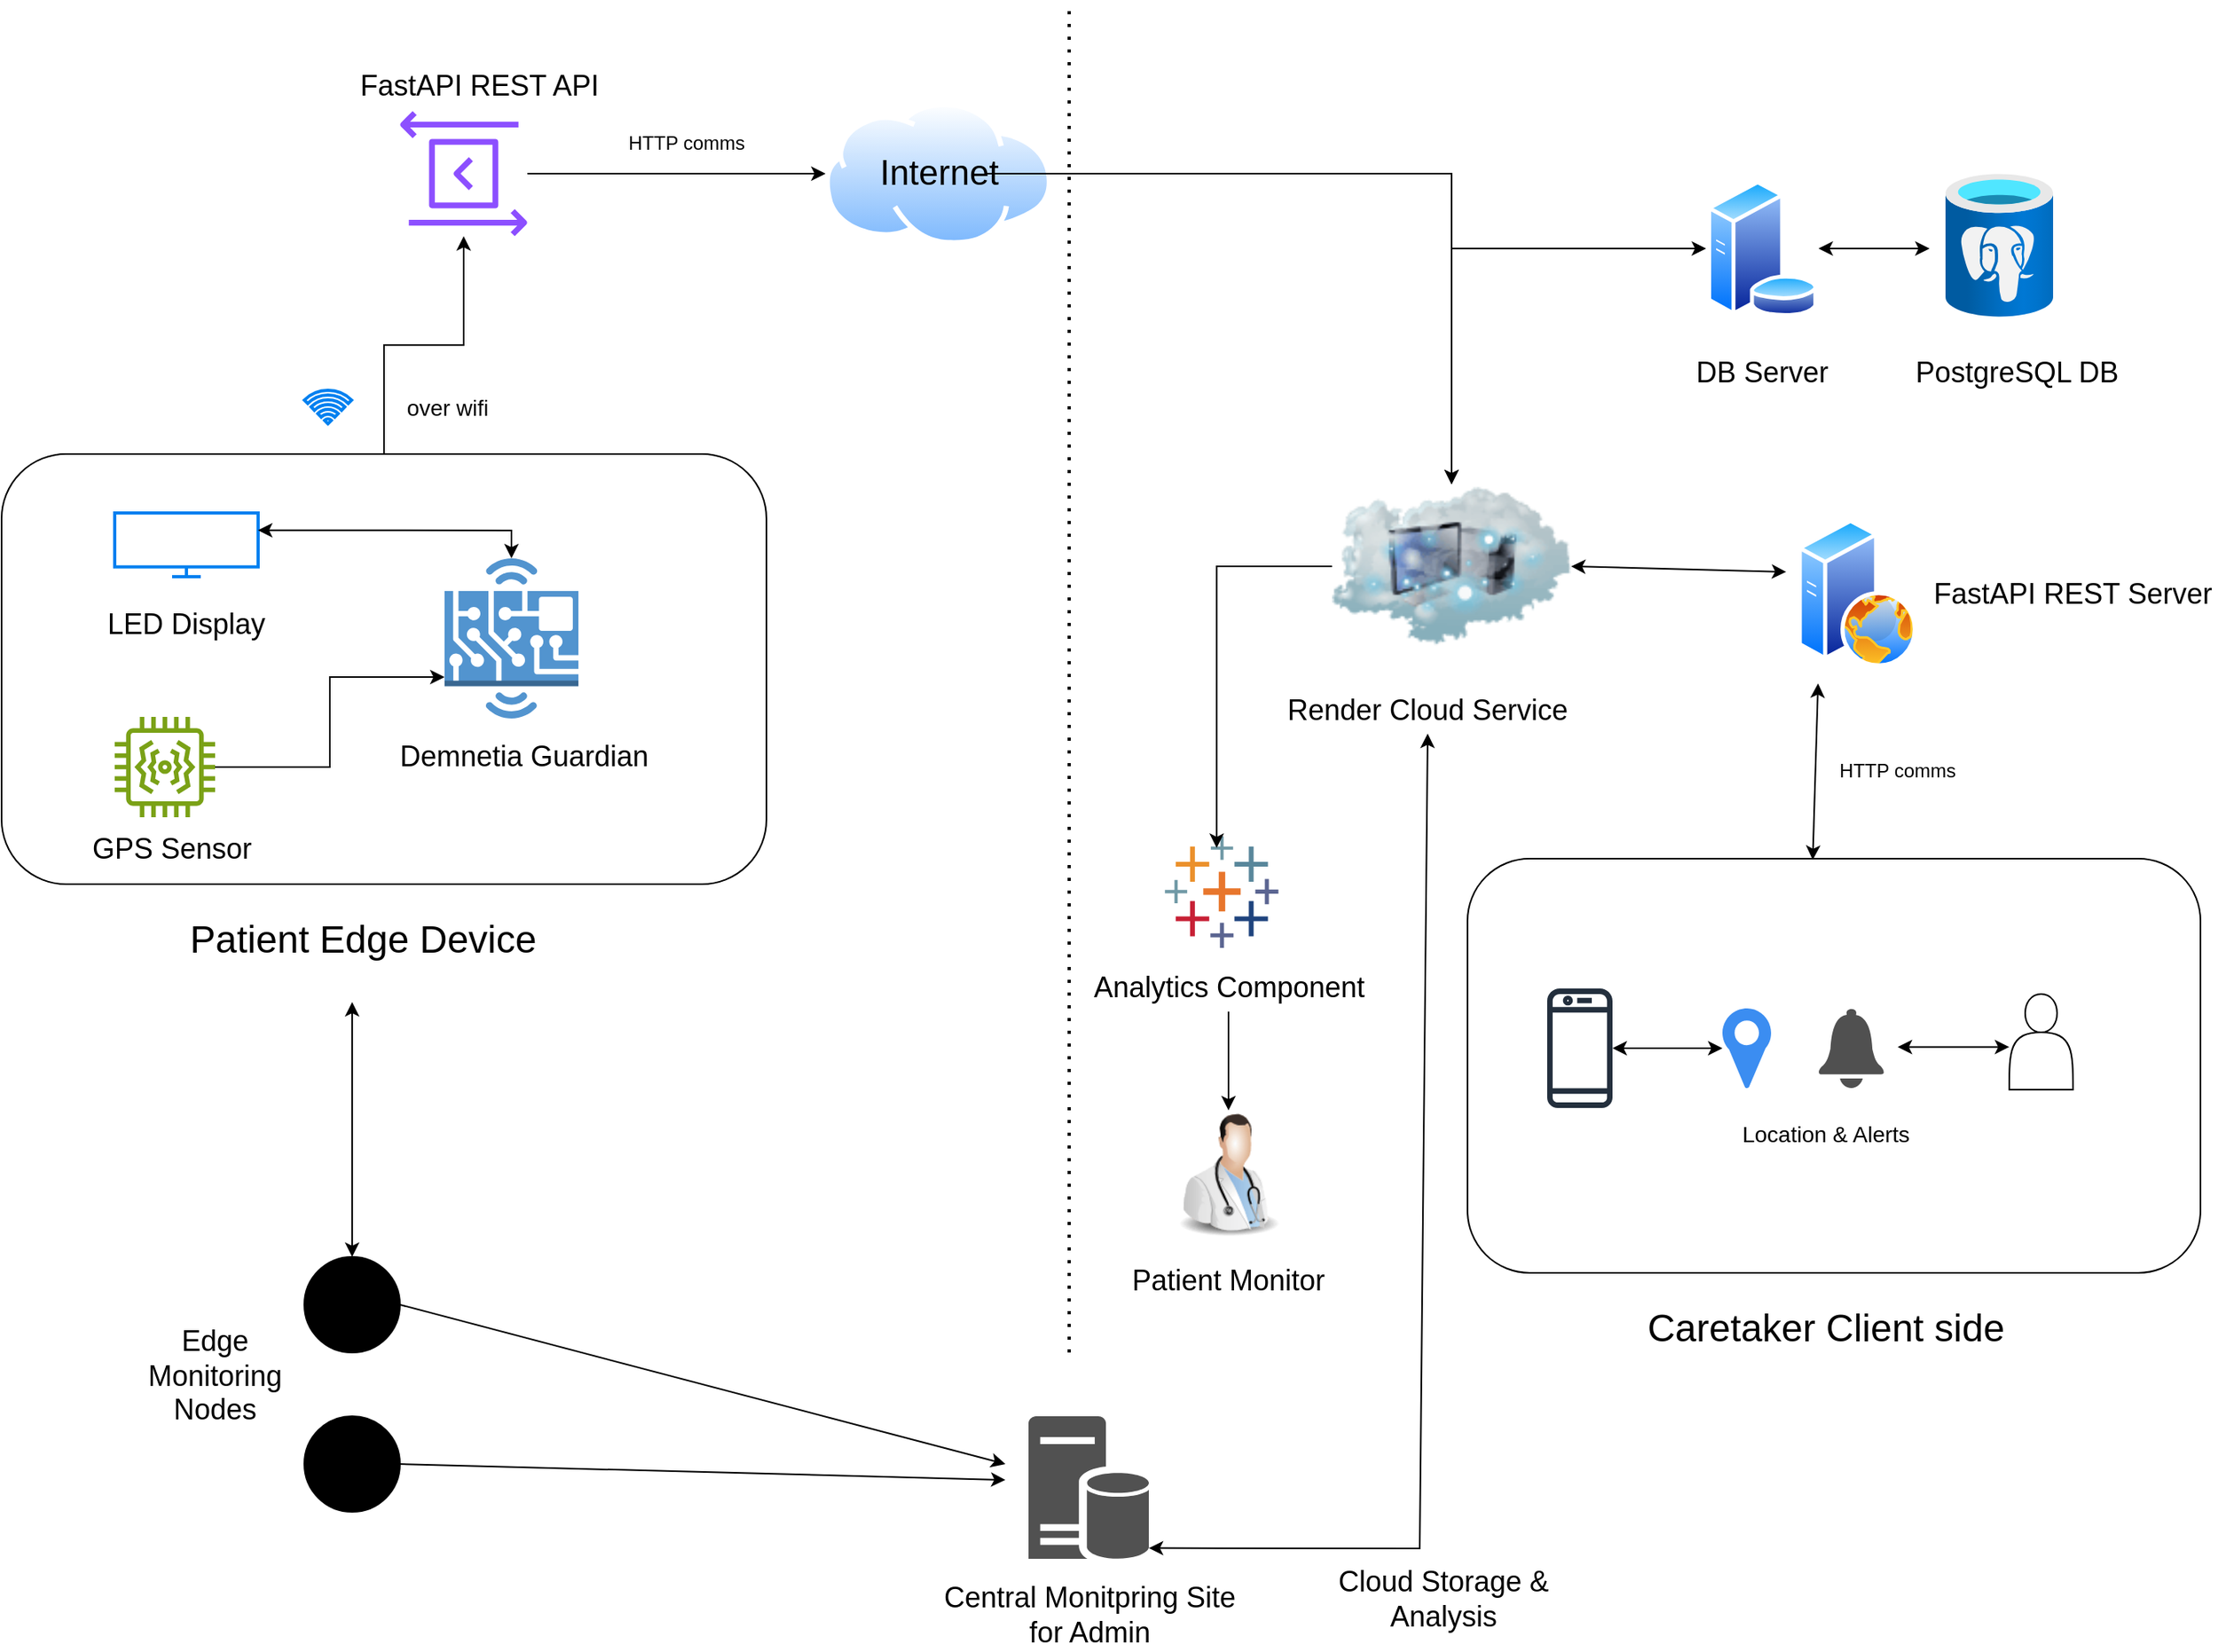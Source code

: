 <mxfile version="24.2.2" type="device">
  <diagram id="2f404044-711c-603c-8f00-f6bb4c023d3c" name="Page-1">
    <mxGraphModel dx="3427" dy="1035" grid="1" gridSize="10" guides="1" tooltips="1" connect="1" arrows="1" fold="1" page="1" pageScale="1" pageWidth="1169" pageHeight="827" background="none" math="0" shadow="0">
      <root>
        <mxCell id="0" />
        <mxCell id="1" parent="0" />
        <mxCell id="ATVPQ-0Seo1s80Umxvkz-62" value="" style="image;aspect=fixed;html=1;points=[];align=center;fontSize=12;image=img/lib/azure2/databases/Azure_Database_PostgreSQL_Server.svg;" vertex="1" parent="1">
          <mxGeometry x="970" y="150" width="67.5" height="90" as="geometry" />
        </mxCell>
        <mxCell id="ATVPQ-0Seo1s80Umxvkz-66" value="&lt;font style=&quot;font-size: 18px;&quot;&gt;PostgreSQL DB&lt;/font&gt;" style="text;html=1;align=center;verticalAlign=middle;whiteSpace=wrap;rounded=0;" vertex="1" parent="1">
          <mxGeometry x="940" y="260" width="150" height="30" as="geometry" />
        </mxCell>
        <mxCell id="ATVPQ-0Seo1s80Umxvkz-67" value="" style="image;aspect=fixed;perimeter=ellipsePerimeter;html=1;align=center;shadow=0;dashed=0;spacingTop=3;image=img/lib/active_directory/database_server.svg;" vertex="1" parent="1">
          <mxGeometry x="819.74" y="154" width="70.52" height="86" as="geometry" />
        </mxCell>
        <mxCell id="ATVPQ-0Seo1s80Umxvkz-68" value="" style="image;html=1;image=img/lib/clip_art/networking/Cloud_Computer_128x128.png" vertex="1" parent="1">
          <mxGeometry x="585" y="345" width="150" height="103" as="geometry" />
        </mxCell>
        <mxCell id="ATVPQ-0Seo1s80Umxvkz-69" value="&lt;font style=&quot;font-size: 18px;&quot;&gt;Render Cloud Service&lt;/font&gt;" style="text;html=1;align=center;verticalAlign=middle;whiteSpace=wrap;rounded=0;" vertex="1" parent="1">
          <mxGeometry x="540" y="471.5" width="210" height="30" as="geometry" />
        </mxCell>
        <mxCell id="ATVPQ-0Seo1s80Umxvkz-70" value="&lt;font style=&quot;font-size: 18px;&quot;&gt;DB Server&lt;/font&gt;" style="text;html=1;align=center;verticalAlign=middle;whiteSpace=wrap;rounded=0;" vertex="1" parent="1">
          <mxGeometry x="780" y="260" width="150" height="30" as="geometry" />
        </mxCell>
        <mxCell id="ATVPQ-0Seo1s80Umxvkz-95" style="edgeStyle=orthogonalEdgeStyle;rounded=0;orthogonalLoop=1;jettySize=auto;html=1;" edge="1" parent="1" source="ATVPQ-0Seo1s80Umxvkz-71">
          <mxGeometry relative="1" as="geometry">
            <mxPoint x="267.14" y="150" as="targetPoint" />
          </mxGeometry>
        </mxCell>
        <mxCell id="ATVPQ-0Seo1s80Umxvkz-71" value="" style="sketch=0;outlineConnect=0;fontColor=#232F3E;gradientColor=none;fillColor=#8C4FFF;strokeColor=none;dashed=0;verticalLabelPosition=bottom;verticalAlign=top;align=center;html=1;fontSize=12;fontStyle=0;aspect=fixed;pointerEvents=1;shape=mxgraph.aws4.data_exchange_for_apis;" vertex="1" parent="1">
          <mxGeometry y="110" width="80" height="80" as="geometry" />
        </mxCell>
        <mxCell id="ATVPQ-0Seo1s80Umxvkz-94" style="edgeStyle=orthogonalEdgeStyle;rounded=0;orthogonalLoop=1;jettySize=auto;html=1;exitX=0.5;exitY=0;exitDx=0;exitDy=0;" edge="1" parent="1" source="ATVPQ-0Seo1s80Umxvkz-77" target="ATVPQ-0Seo1s80Umxvkz-71">
          <mxGeometry relative="1" as="geometry" />
        </mxCell>
        <mxCell id="ATVPQ-0Seo1s80Umxvkz-77" value="" style="rounded=1;whiteSpace=wrap;html=1;" vertex="1" parent="1">
          <mxGeometry x="-250" y="326" width="480" height="270" as="geometry" />
        </mxCell>
        <mxCell id="ATVPQ-0Seo1s80Umxvkz-101" style="edgeStyle=orthogonalEdgeStyle;rounded=0;orthogonalLoop=1;jettySize=auto;html=1;" edge="1" parent="1" source="ATVPQ-0Seo1s80Umxvkz-78" target="ATVPQ-0Seo1s80Umxvkz-79">
          <mxGeometry relative="1" as="geometry">
            <Array as="points">
              <mxPoint x="-44" y="523" />
              <mxPoint x="-44" y="466" />
            </Array>
          </mxGeometry>
        </mxCell>
        <mxCell id="ATVPQ-0Seo1s80Umxvkz-78" value="" style="sketch=0;outlineConnect=0;fontColor=#232F3E;gradientColor=none;fillColor=#7AA116;strokeColor=none;dashed=0;verticalLabelPosition=bottom;verticalAlign=top;align=center;html=1;fontSize=12;fontStyle=0;aspect=fixed;pointerEvents=1;shape=mxgraph.aws4.iot_thing_vibration_sensor;" vertex="1" parent="1">
          <mxGeometry x="-179" y="491" width="63" height="63" as="geometry" />
        </mxCell>
        <mxCell id="ATVPQ-0Seo1s80Umxvkz-79" value="" style="outlineConnect=0;dashed=0;verticalLabelPosition=bottom;verticalAlign=top;align=center;html=1;shape=mxgraph.aws3.hardware_board;fillColor=#5294CF;gradientColor=none;" vertex="1" parent="1">
          <mxGeometry x="28" y="391.5" width="84" height="100.5" as="geometry" />
        </mxCell>
        <mxCell id="ATVPQ-0Seo1s80Umxvkz-80" value="&lt;font style=&quot;font-size: 18px;&quot;&gt;Demnetia Guardian&lt;/font&gt;&lt;div&gt;&lt;br&gt;&lt;/div&gt;" style="text;html=1;align=center;verticalAlign=middle;whiteSpace=wrap;rounded=0;" vertex="1" parent="1">
          <mxGeometry x="-12" y="507.5" width="180" height="30" as="geometry" />
        </mxCell>
        <mxCell id="ATVPQ-0Seo1s80Umxvkz-81" value="" style="html=1;verticalLabelPosition=bottom;align=center;labelBackgroundColor=#ffffff;verticalAlign=top;strokeWidth=2;strokeColor=#0080F0;shadow=0;dashed=0;shape=mxgraph.ios7.icons.monitor;" vertex="1" parent="1">
          <mxGeometry x="-179" y="363" width="90" height="40" as="geometry" />
        </mxCell>
        <mxCell id="ATVPQ-0Seo1s80Umxvkz-82" value="&lt;span style=&quot;font-size: 18px;&quot;&gt;LED Display&lt;/span&gt;" style="text;html=1;align=center;verticalAlign=middle;whiteSpace=wrap;rounded=0;" vertex="1" parent="1">
          <mxGeometry x="-188" y="417.5" width="108" height="30" as="geometry" />
        </mxCell>
        <mxCell id="ATVPQ-0Seo1s80Umxvkz-83" value="&lt;font style=&quot;font-size: 18px;&quot;&gt;GPS Sensor&lt;/font&gt;&lt;div&gt;&lt;br&gt;&lt;/div&gt;" style="text;html=1;align=center;verticalAlign=middle;whiteSpace=wrap;rounded=0;" vertex="1" parent="1">
          <mxGeometry x="-197" y="566" width="108" height="30" as="geometry" />
        </mxCell>
        <mxCell id="ATVPQ-0Seo1s80Umxvkz-84" value="&lt;font style=&quot;font-size: 24px;&quot;&gt;Patient Edge Device&lt;/font&gt;" style="text;html=1;align=center;verticalAlign=middle;whiteSpace=wrap;rounded=0;" vertex="1" parent="1">
          <mxGeometry x="-158" y="616" width="270" height="30" as="geometry" />
        </mxCell>
        <mxCell id="ATVPQ-0Seo1s80Umxvkz-85" value="" style="rounded=1;whiteSpace=wrap;html=1;" vertex="1" parent="1">
          <mxGeometry x="670" y="580" width="460" height="260" as="geometry" />
        </mxCell>
        <mxCell id="ATVPQ-0Seo1s80Umxvkz-86" value="" style="image;aspect=fixed;perimeter=ellipsePerimeter;html=1;align=center;shadow=0;dashed=0;spacingTop=3;image=img/lib/active_directory/internet_cloud.svg;" vertex="1" parent="1">
          <mxGeometry x="266.42" y="105" width="142.86" height="90" as="geometry" />
        </mxCell>
        <mxCell id="ATVPQ-0Seo1s80Umxvkz-96" style="edgeStyle=orthogonalEdgeStyle;rounded=0;orthogonalLoop=1;jettySize=auto;html=1;entryX=0.5;entryY=0;entryDx=0;entryDy=0;" edge="1" parent="1" source="ATVPQ-0Seo1s80Umxvkz-87" target="ATVPQ-0Seo1s80Umxvkz-68">
          <mxGeometry relative="1" as="geometry" />
        </mxCell>
        <mxCell id="ATVPQ-0Seo1s80Umxvkz-87" value="&lt;font style=&quot;font-size: 22px;&quot;&gt;Internet&lt;/font&gt;" style="text;html=1;align=center;verticalAlign=middle;whiteSpace=wrap;rounded=0;" vertex="1" parent="1">
          <mxGeometry x="308.57" y="135" width="58.57" height="30" as="geometry" />
        </mxCell>
        <mxCell id="ATVPQ-0Seo1s80Umxvkz-88" value="&lt;font style=&quot;font-size: 24px;&quot;&gt;Caretaker Client side&lt;/font&gt;" style="text;html=1;align=center;verticalAlign=middle;whiteSpace=wrap;rounded=0;" vertex="1" parent="1">
          <mxGeometry x="770" y="860" width="250" height="30" as="geometry" />
        </mxCell>
        <mxCell id="ATVPQ-0Seo1s80Umxvkz-89" value="" style="sketch=0;outlineConnect=0;fontColor=#232F3E;gradientColor=none;fillColor=#232F3D;strokeColor=none;dashed=0;verticalLabelPosition=bottom;verticalAlign=top;align=center;html=1;fontSize=12;fontStyle=0;aspect=fixed;pointerEvents=1;shape=mxgraph.aws4.mobile_client;" vertex="1" parent="1">
          <mxGeometry x="720" y="660" width="41" height="78" as="geometry" />
        </mxCell>
        <mxCell id="ATVPQ-0Seo1s80Umxvkz-90" value="" style="image;aspect=fixed;perimeter=ellipsePerimeter;html=1;align=center;shadow=0;dashed=0;spacingTop=3;image=img/lib/active_directory/web_server.svg;" vertex="1" parent="1">
          <mxGeometry x="877.2" y="366.5" width="74.8" height="93.5" as="geometry" />
        </mxCell>
        <mxCell id="ATVPQ-0Seo1s80Umxvkz-91" value="" style="sketch=0;html=1;aspect=fixed;strokeColor=none;shadow=0;fillColor=#3B8DF1;verticalAlign=top;labelPosition=center;verticalLabelPosition=bottom;shape=mxgraph.gcp2.maps_api" vertex="1" parent="1">
          <mxGeometry x="830" y="674" width="30.5" height="50" as="geometry" />
        </mxCell>
        <mxCell id="ATVPQ-0Seo1s80Umxvkz-92" value="" style="sketch=0;pointerEvents=1;shadow=0;dashed=0;html=1;strokeColor=none;labelPosition=center;verticalLabelPosition=bottom;verticalAlign=top;align=center;fillColor=#505050;shape=mxgraph.mscae.oms.alerts" vertex="1" parent="1">
          <mxGeometry x="890.26" y="674" width="41" height="50" as="geometry" />
        </mxCell>
        <mxCell id="ATVPQ-0Seo1s80Umxvkz-93" value="" style="shape=actor;whiteSpace=wrap;html=1;" vertex="1" parent="1">
          <mxGeometry x="1010" y="665" width="40" height="60" as="geometry" />
        </mxCell>
        <mxCell id="ATVPQ-0Seo1s80Umxvkz-105" value="&lt;font style=&quot;font-size: 18px;&quot;&gt;FastAPI REST API&lt;/font&gt;" style="text;html=1;align=center;verticalAlign=middle;whiteSpace=wrap;rounded=0;" vertex="1" parent="1">
          <mxGeometry x="-40" y="80" width="180" height="30" as="geometry" />
        </mxCell>
        <mxCell id="ATVPQ-0Seo1s80Umxvkz-106" value="&lt;font style=&quot;font-size: 18px;&quot;&gt;FastAPI REST Server&lt;/font&gt;" style="text;html=1;align=center;verticalAlign=middle;whiteSpace=wrap;rounded=0;" vertex="1" parent="1">
          <mxGeometry x="960" y="399" width="180" height="30" as="geometry" />
        </mxCell>
        <mxCell id="ATVPQ-0Seo1s80Umxvkz-107" value="" style="endArrow=classic;startArrow=classic;html=1;rounded=0;exitX=1;exitY=0.5;exitDx=0;exitDy=0;" edge="1" parent="1" source="ATVPQ-0Seo1s80Umxvkz-67">
          <mxGeometry width="50" height="50" relative="1" as="geometry">
            <mxPoint x="830" y="430" as="sourcePoint" />
            <mxPoint x="960" y="197" as="targetPoint" />
          </mxGeometry>
        </mxCell>
        <mxCell id="ATVPQ-0Seo1s80Umxvkz-108" value="" style="endArrow=classic;startArrow=classic;html=1;rounded=0;exitX=0.5;exitY=0;exitDx=0;exitDy=0;entryX=0;entryY=0.5;entryDx=0;entryDy=0;" edge="1" parent="1" source="ATVPQ-0Seo1s80Umxvkz-68" target="ATVPQ-0Seo1s80Umxvkz-67">
          <mxGeometry width="50" height="50" relative="1" as="geometry">
            <mxPoint x="830" y="430" as="sourcePoint" />
            <mxPoint x="880" y="380" as="targetPoint" />
            <Array as="points">
              <mxPoint x="660" y="197" />
            </Array>
          </mxGeometry>
        </mxCell>
        <mxCell id="ATVPQ-0Seo1s80Umxvkz-109" value="" style="endArrow=classic;startArrow=classic;html=1;rounded=0;exitX=1;exitY=0.5;exitDx=0;exitDy=0;" edge="1" parent="1" source="ATVPQ-0Seo1s80Umxvkz-68">
          <mxGeometry width="50" height="50" relative="1" as="geometry">
            <mxPoint x="830" y="430" as="sourcePoint" />
            <mxPoint x="870" y="400" as="targetPoint" />
          </mxGeometry>
        </mxCell>
        <mxCell id="ATVPQ-0Seo1s80Umxvkz-110" value="" style="endArrow=classic;startArrow=classic;html=1;rounded=0;exitX=0.471;exitY=0.003;exitDx=0;exitDy=0;exitPerimeter=0;" edge="1" parent="1" source="ATVPQ-0Seo1s80Umxvkz-85">
          <mxGeometry width="50" height="50" relative="1" as="geometry">
            <mxPoint x="830" y="430" as="sourcePoint" />
            <mxPoint x="890" y="470" as="targetPoint" />
          </mxGeometry>
        </mxCell>
        <mxCell id="ATVPQ-0Seo1s80Umxvkz-111" value="" style="endArrow=classic;startArrow=classic;html=1;rounded=0;" edge="1" parent="1" source="ATVPQ-0Seo1s80Umxvkz-89" target="ATVPQ-0Seo1s80Umxvkz-91">
          <mxGeometry width="50" height="50" relative="1" as="geometry">
            <mxPoint x="830" y="530" as="sourcePoint" />
            <mxPoint x="880" y="480" as="targetPoint" />
          </mxGeometry>
        </mxCell>
        <mxCell id="ATVPQ-0Seo1s80Umxvkz-112" value="" style="endArrow=classic;startArrow=classic;html=1;rounded=0;entryX=0;entryY=0.75;entryDx=0;entryDy=0;" edge="1" parent="1">
          <mxGeometry width="50" height="50" relative="1" as="geometry">
            <mxPoint x="940" y="698.23" as="sourcePoint" />
            <mxPoint x="1010" y="698.23" as="targetPoint" />
          </mxGeometry>
        </mxCell>
        <mxCell id="ATVPQ-0Seo1s80Umxvkz-114" value="" style="endArrow=classic;startArrow=classic;html=1;rounded=0;exitX=0.999;exitY=0.271;exitDx=0;exitDy=0;exitPerimeter=0;entryX=0.5;entryY=0;entryDx=0;entryDy=0;entryPerimeter=0;" edge="1" parent="1" source="ATVPQ-0Seo1s80Umxvkz-81" target="ATVPQ-0Seo1s80Umxvkz-79">
          <mxGeometry width="50" height="50" relative="1" as="geometry">
            <mxPoint x="360" y="456" as="sourcePoint" />
            <mxPoint x="410" y="406" as="targetPoint" />
            <Array as="points">
              <mxPoint x="70" y="374" />
            </Array>
          </mxGeometry>
        </mxCell>
        <mxCell id="ATVPQ-0Seo1s80Umxvkz-115" value="&lt;font style=&quot;font-size: 14px;&quot;&gt;Location &amp;amp; Alerts&lt;/font&gt;" style="text;html=1;align=center;verticalAlign=middle;whiteSpace=wrap;rounded=0;" vertex="1" parent="1">
          <mxGeometry x="840" y="738" width="110" height="30" as="geometry" />
        </mxCell>
        <mxCell id="ATVPQ-0Seo1s80Umxvkz-116" value="HTTP comms" style="text;html=1;align=center;verticalAlign=middle;whiteSpace=wrap;rounded=0;" vertex="1" parent="1">
          <mxGeometry x="130" y="116" width="100" height="30" as="geometry" />
        </mxCell>
        <mxCell id="ATVPQ-0Seo1s80Umxvkz-117" value="HTTP comms" style="text;html=1;align=center;verticalAlign=middle;whiteSpace=wrap;rounded=0;" vertex="1" parent="1">
          <mxGeometry x="890.26" y="510" width="100" height="30" as="geometry" />
        </mxCell>
        <mxCell id="ATVPQ-0Seo1s80Umxvkz-118" value="" style="html=1;verticalLabelPosition=bottom;align=center;labelBackgroundColor=#ffffff;verticalAlign=top;strokeWidth=2;strokeColor=#0080F0;shadow=0;dashed=0;shape=mxgraph.ios7.icons.wifi;pointerEvents=1" vertex="1" parent="1">
          <mxGeometry x="-60" y="286" width="29.7" height="21" as="geometry" />
        </mxCell>
        <mxCell id="ATVPQ-0Seo1s80Umxvkz-119" value="&lt;font style=&quot;font-size: 14px;&quot;&gt;over wifi&lt;/font&gt;" style="text;html=1;align=center;verticalAlign=middle;whiteSpace=wrap;rounded=0;" vertex="1" parent="1">
          <mxGeometry y="281.5" width="60" height="30" as="geometry" />
        </mxCell>
        <mxCell id="ATVPQ-0Seo1s80Umxvkz-120" value="" style="endArrow=none;dashed=1;html=1;dashPattern=1 3;strokeWidth=2;rounded=0;" edge="1" parent="1">
          <mxGeometry width="50" height="50" relative="1" as="geometry">
            <mxPoint x="420" y="890.005" as="sourcePoint" />
            <mxPoint x="420" y="42.62" as="targetPoint" />
          </mxGeometry>
        </mxCell>
        <mxCell id="ATVPQ-0Seo1s80Umxvkz-121" value="" style="image;html=1;image=img/lib/clip_art/people/Doctor_Man_128x128.png" vertex="1" parent="1">
          <mxGeometry x="480" y="738" width="80" height="80" as="geometry" />
        </mxCell>
        <mxCell id="ATVPQ-0Seo1s80Umxvkz-122" value="" style="verticalLabelPosition=bottom;aspect=fixed;html=1;shape=mxgraph.salesforce.analytics;" vertex="1" parent="1">
          <mxGeometry x="480.0" y="566" width="71.43" height="70" as="geometry" />
        </mxCell>
        <mxCell id="ATVPQ-0Seo1s80Umxvkz-125" style="edgeStyle=orthogonalEdgeStyle;rounded=0;orthogonalLoop=1;jettySize=auto;html=1;exitX=0.5;exitY=1;exitDx=0;exitDy=0;entryX=0.5;entryY=0;entryDx=0;entryDy=0;" edge="1" parent="1" source="ATVPQ-0Seo1s80Umxvkz-123" target="ATVPQ-0Seo1s80Umxvkz-121">
          <mxGeometry relative="1" as="geometry" />
        </mxCell>
        <mxCell id="ATVPQ-0Seo1s80Umxvkz-123" value="&lt;font style=&quot;font-size: 18px;&quot;&gt;Analytics Component&lt;/font&gt;" style="text;html=1;align=center;verticalAlign=middle;whiteSpace=wrap;rounded=0;" vertex="1" parent="1">
          <mxGeometry x="432.5" y="646" width="175" height="30" as="geometry" />
        </mxCell>
        <mxCell id="ATVPQ-0Seo1s80Umxvkz-124" value="&lt;font style=&quot;font-size: 18px;&quot;&gt;Patient Monitor&lt;/font&gt;" style="text;html=1;align=center;verticalAlign=middle;whiteSpace=wrap;rounded=0;" vertex="1" parent="1">
          <mxGeometry x="450" y="830" width="140" height="30" as="geometry" />
        </mxCell>
        <mxCell id="ATVPQ-0Seo1s80Umxvkz-126" style="edgeStyle=orthogonalEdgeStyle;rounded=0;orthogonalLoop=1;jettySize=auto;html=1;exitX=0;exitY=0.5;exitDx=0;exitDy=0;entryX=0.456;entryY=0.104;entryDx=0;entryDy=0;entryPerimeter=0;" edge="1" parent="1" source="ATVPQ-0Seo1s80Umxvkz-68" target="ATVPQ-0Seo1s80Umxvkz-122">
          <mxGeometry relative="1" as="geometry" />
        </mxCell>
        <mxCell id="ATVPQ-0Seo1s80Umxvkz-127" value="" style="sketch=0;pointerEvents=1;shadow=0;dashed=0;html=1;strokeColor=none;labelPosition=center;verticalLabelPosition=bottom;verticalAlign=top;align=center;fillColor=#515151;shape=mxgraph.mscae.enterprise.database_server" vertex="1" parent="1">
          <mxGeometry x="394.5" y="930" width="75.5" height="90" as="geometry" />
        </mxCell>
        <mxCell id="ATVPQ-0Seo1s80Umxvkz-128" value="" style="ellipse;fillColor=strokeColor;html=1;" vertex="1" parent="1">
          <mxGeometry x="-60" y="830" width="60" height="60" as="geometry" />
        </mxCell>
        <mxCell id="ATVPQ-0Seo1s80Umxvkz-129" value="" style="ellipse;fillColor=strokeColor;html=1;" vertex="1" parent="1">
          <mxGeometry x="-60" y="930" width="60" height="60" as="geometry" />
        </mxCell>
        <mxCell id="ATVPQ-0Seo1s80Umxvkz-130" value="&lt;font style=&quot;font-size: 18px;&quot;&gt;Central Monitpring Site for Admin&lt;/font&gt;" style="text;html=1;align=center;verticalAlign=middle;whiteSpace=wrap;rounded=0;" vertex="1" parent="1">
          <mxGeometry x="339.5" y="1040" width="185.5" height="30" as="geometry" />
        </mxCell>
        <mxCell id="ATVPQ-0Seo1s80Umxvkz-131" value="" style="endArrow=classic;startArrow=classic;html=1;rounded=0;entryX=0.5;entryY=1;entryDx=0;entryDy=0;exitX=1;exitY=0.92;exitDx=0;exitDy=0;exitPerimeter=0;" edge="1" parent="1" source="ATVPQ-0Seo1s80Umxvkz-127" target="ATVPQ-0Seo1s80Umxvkz-69">
          <mxGeometry width="50" height="50" relative="1" as="geometry">
            <mxPoint x="540" y="820" as="sourcePoint" />
            <mxPoint x="590" y="770" as="targetPoint" />
            <Array as="points">
              <mxPoint x="640" y="1013" />
            </Array>
          </mxGeometry>
        </mxCell>
        <mxCell id="ATVPQ-0Seo1s80Umxvkz-132" value="" style="endArrow=classic;html=1;rounded=0;exitX=1;exitY=0.5;exitDx=0;exitDy=0;" edge="1" parent="1" source="ATVPQ-0Seo1s80Umxvkz-128">
          <mxGeometry width="50" height="50" relative="1" as="geometry">
            <mxPoint x="540" y="820" as="sourcePoint" />
            <mxPoint x="380" y="960" as="targetPoint" />
          </mxGeometry>
        </mxCell>
        <mxCell id="ATVPQ-0Seo1s80Umxvkz-133" value="" style="endArrow=classic;html=1;rounded=0;exitX=1;exitY=0.5;exitDx=0;exitDy=0;" edge="1" parent="1" source="ATVPQ-0Seo1s80Umxvkz-129">
          <mxGeometry width="50" height="50" relative="1" as="geometry">
            <mxPoint x="540" y="820" as="sourcePoint" />
            <mxPoint x="380" y="970" as="targetPoint" />
          </mxGeometry>
        </mxCell>
        <mxCell id="ATVPQ-0Seo1s80Umxvkz-134" value="" style="endArrow=classic;startArrow=classic;html=1;rounded=0;exitX=0.5;exitY=0;exitDx=0;exitDy=0;" edge="1" parent="1" source="ATVPQ-0Seo1s80Umxvkz-128">
          <mxGeometry width="50" height="50" relative="1" as="geometry">
            <mxPoint x="540" y="820" as="sourcePoint" />
            <mxPoint x="-30" y="670" as="targetPoint" />
          </mxGeometry>
        </mxCell>
        <mxCell id="ATVPQ-0Seo1s80Umxvkz-135" value="&lt;font style=&quot;font-size: 18px;&quot;&gt;Edge Monitoring Nodes&lt;/font&gt;" style="text;html=1;align=center;verticalAlign=middle;whiteSpace=wrap;rounded=0;" vertex="1" parent="1">
          <mxGeometry x="-179" y="890" width="126" height="30" as="geometry" />
        </mxCell>
        <mxCell id="ATVPQ-0Seo1s80Umxvkz-136" value="&lt;font style=&quot;font-size: 18px;&quot;&gt;Cloud Storage &amp;amp; Analysis&lt;/font&gt;" style="text;html=1;align=center;verticalAlign=middle;whiteSpace=wrap;rounded=0;" vertex="1" parent="1">
          <mxGeometry x="575" y="1030" width="160" height="30" as="geometry" />
        </mxCell>
      </root>
    </mxGraphModel>
  </diagram>
</mxfile>
